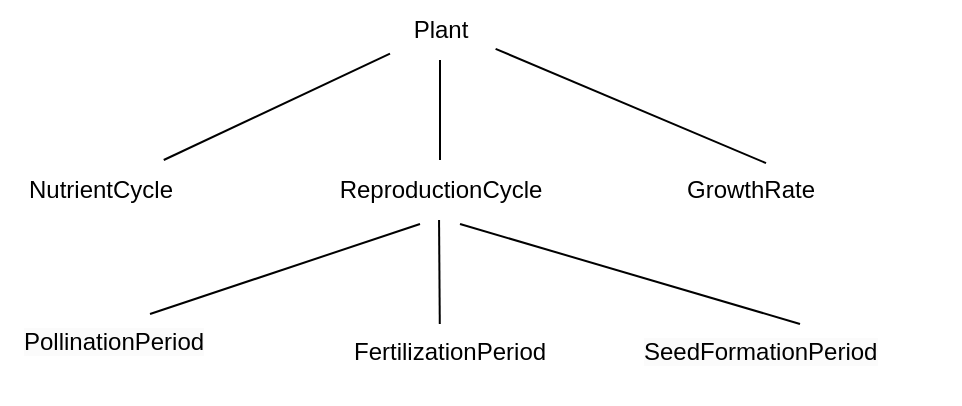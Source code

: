 <mxfile version="24.6.5" type="device">
  <diagram name="Page-1" id="u2XHvNNGt-ZBO1JLLqYt">
    <mxGraphModel dx="510" dy="733" grid="1" gridSize="10" guides="1" tooltips="1" connect="1" arrows="1" fold="1" page="1" pageScale="1" pageWidth="850" pageHeight="1100" math="0" shadow="0">
      <root>
        <mxCell id="0" />
        <mxCell id="1" parent="0" />
        <mxCell id="sCs4c7iZyyDHLPAbtbKk-4" value="Plant" style="text;html=1;align=center;verticalAlign=middle;resizable=0;points=[];autosize=1;strokeColor=none;fillColor=none;" vertex="1" parent="1">
          <mxGeometry x="1535" y="408" width="50" height="30" as="geometry" />
        </mxCell>
        <mxCell id="sCs4c7iZyyDHLPAbtbKk-5" value="NutrientCycle" style="text;html=1;align=center;verticalAlign=middle;resizable=0;points=[];autosize=1;strokeColor=none;fillColor=none;" vertex="1" parent="1">
          <mxGeometry x="1340" y="488" width="100" height="30" as="geometry" />
        </mxCell>
        <mxCell id="sCs4c7iZyyDHLPAbtbKk-6" value="ReproductionCycle" style="text;html=1;align=center;verticalAlign=middle;resizable=0;points=[];autosize=1;strokeColor=none;fillColor=none;" vertex="1" parent="1">
          <mxGeometry x="1500" y="488" width="120" height="30" as="geometry" />
        </mxCell>
        <mxCell id="sCs4c7iZyyDHLPAbtbKk-7" value="GrowthRate" style="text;html=1;align=center;verticalAlign=middle;resizable=0;points=[];autosize=1;strokeColor=none;fillColor=none;" vertex="1" parent="1">
          <mxGeometry x="1670" y="488" width="90" height="30" as="geometry" />
        </mxCell>
        <mxCell id="sCs4c7iZyyDHLPAbtbKk-8" value="" style="endArrow=none;html=1;rounded=0;" edge="1" parent="1" source="sCs4c7iZyyDHLPAbtbKk-5" target="sCs4c7iZyyDHLPAbtbKk-4">
          <mxGeometry width="50" height="50" relative="1" as="geometry">
            <mxPoint x="1390" y="490" as="sourcePoint" />
            <mxPoint x="1440" y="440" as="targetPoint" />
          </mxGeometry>
        </mxCell>
        <mxCell id="sCs4c7iZyyDHLPAbtbKk-9" value="" style="endArrow=none;html=1;rounded=0;" edge="1" parent="1" source="sCs4c7iZyyDHLPAbtbKk-6" target="sCs4c7iZyyDHLPAbtbKk-4">
          <mxGeometry width="50" height="50" relative="1" as="geometry">
            <mxPoint x="1560" y="490" as="sourcePoint" />
            <mxPoint x="1670" y="445" as="targetPoint" />
          </mxGeometry>
        </mxCell>
        <mxCell id="sCs4c7iZyyDHLPAbtbKk-10" value="" style="endArrow=none;html=1;rounded=0;entryX=1.056;entryY=0.814;entryDx=0;entryDy=0;entryPerimeter=0;exitX=0.589;exitY=0.052;exitDx=0;exitDy=0;exitPerimeter=0;" edge="1" parent="1" source="sCs4c7iZyyDHLPAbtbKk-7" target="sCs4c7iZyyDHLPAbtbKk-4">
          <mxGeometry width="50" height="50" relative="1" as="geometry">
            <mxPoint x="1710" y="491" as="sourcePoint" />
            <mxPoint x="1823" y="438" as="targetPoint" />
          </mxGeometry>
        </mxCell>
        <mxCell id="sCs4c7iZyyDHLPAbtbKk-11" value="" style="endArrow=none;html=1;rounded=0;exitX=0.5;exitY=0;exitDx=0;exitDy=0;" edge="1" parent="1" source="sCs4c7iZyyDHLPAbtbKk-18">
          <mxGeometry width="50" height="50" relative="1" as="geometry">
            <mxPoint x="1480" y="560" as="sourcePoint" />
            <mxPoint x="1550" y="520" as="targetPoint" />
          </mxGeometry>
        </mxCell>
        <mxCell id="sCs4c7iZyyDHLPAbtbKk-12" value="" style="endArrow=none;html=1;rounded=0;" edge="1" parent="1" source="sCs4c7iZyyDHLPAbtbKk-17">
          <mxGeometry width="50" height="50" relative="1" as="geometry">
            <mxPoint x="1559.52" y="568" as="sourcePoint" />
            <mxPoint x="1559.52" y="518" as="targetPoint" />
          </mxGeometry>
        </mxCell>
        <mxCell id="sCs4c7iZyyDHLPAbtbKk-15" value="" style="endArrow=none;html=1;rounded=0;exitX=0.5;exitY=0;exitDx=0;exitDy=0;" edge="1" parent="1" source="sCs4c7iZyyDHLPAbtbKk-16">
          <mxGeometry width="50" height="50" relative="1" as="geometry">
            <mxPoint x="1640" y="560" as="sourcePoint" />
            <mxPoint x="1570" y="520" as="targetPoint" />
          </mxGeometry>
        </mxCell>
        <mxCell id="sCs4c7iZyyDHLPAbtbKk-16" value="&lt;span style=&quot;color: rgb(0, 0, 0); font-family: Helvetica; font-size: 12px; font-style: normal; font-variant-ligatures: normal; font-variant-caps: normal; letter-spacing: normal; orphans: 2; text-align: center; text-indent: 0px; text-transform: none; widows: 2; word-spacing: 0px; -webkit-text-stroke-width: 0px; white-space: normal; background-color: rgb(251, 251, 251); text-decoration-thickness: initial; text-decoration-style: initial; text-decoration-color: initial; float: none; display: inline !important;&quot;&gt;SeedFormationPeriod&lt;/span&gt;" style="text;whiteSpace=wrap;html=1;" vertex="1" parent="1">
          <mxGeometry x="1660" y="570" width="160" height="40" as="geometry" />
        </mxCell>
        <mxCell id="sCs4c7iZyyDHLPAbtbKk-17" value="FertilizationPeriod&lt;div style=&quot;forced-color-adjust: none;&quot;&gt;&lt;br style=&quot;forced-color-adjust: none; color: rgb(0, 0, 0); font-family: Helvetica; font-size: 12px; font-style: normal; font-variant-ligatures: normal; font-variant-caps: normal; font-weight: 700; letter-spacing: normal; orphans: 2; text-align: center; text-indent: 0px; text-transform: none; widows: 2; word-spacing: 0px; -webkit-text-stroke-width: 0px; white-space: normal; background-color: rgb(251, 251, 251); text-decoration-thickness: initial; text-decoration-style: initial; text-decoration-color: initial;&quot;&gt;&lt;/div&gt;" style="text;whiteSpace=wrap;html=1;" vertex="1" parent="1">
          <mxGeometry x="1515" y="570" width="90" height="30" as="geometry" />
        </mxCell>
        <mxCell id="sCs4c7iZyyDHLPAbtbKk-18" value="&lt;span style=&quot;color: rgb(0, 0, 0); font-family: Helvetica; font-size: 12px; font-style: normal; font-variant-ligatures: normal; font-variant-caps: normal; letter-spacing: normal; orphans: 2; text-align: center; text-indent: 0px; text-transform: none; widows: 2; word-spacing: 0px; -webkit-text-stroke-width: 0px; white-space: normal; background-color: rgb(251, 251, 251); text-decoration-thickness: initial; text-decoration-style: initial; text-decoration-color: initial; float: none; display: inline !important;&quot;&gt;PollinationPeriod&lt;/span&gt;" style="text;whiteSpace=wrap;html=1;" vertex="1" parent="1">
          <mxGeometry x="1350" y="565" width="130" height="40" as="geometry" />
        </mxCell>
      </root>
    </mxGraphModel>
  </diagram>
</mxfile>
